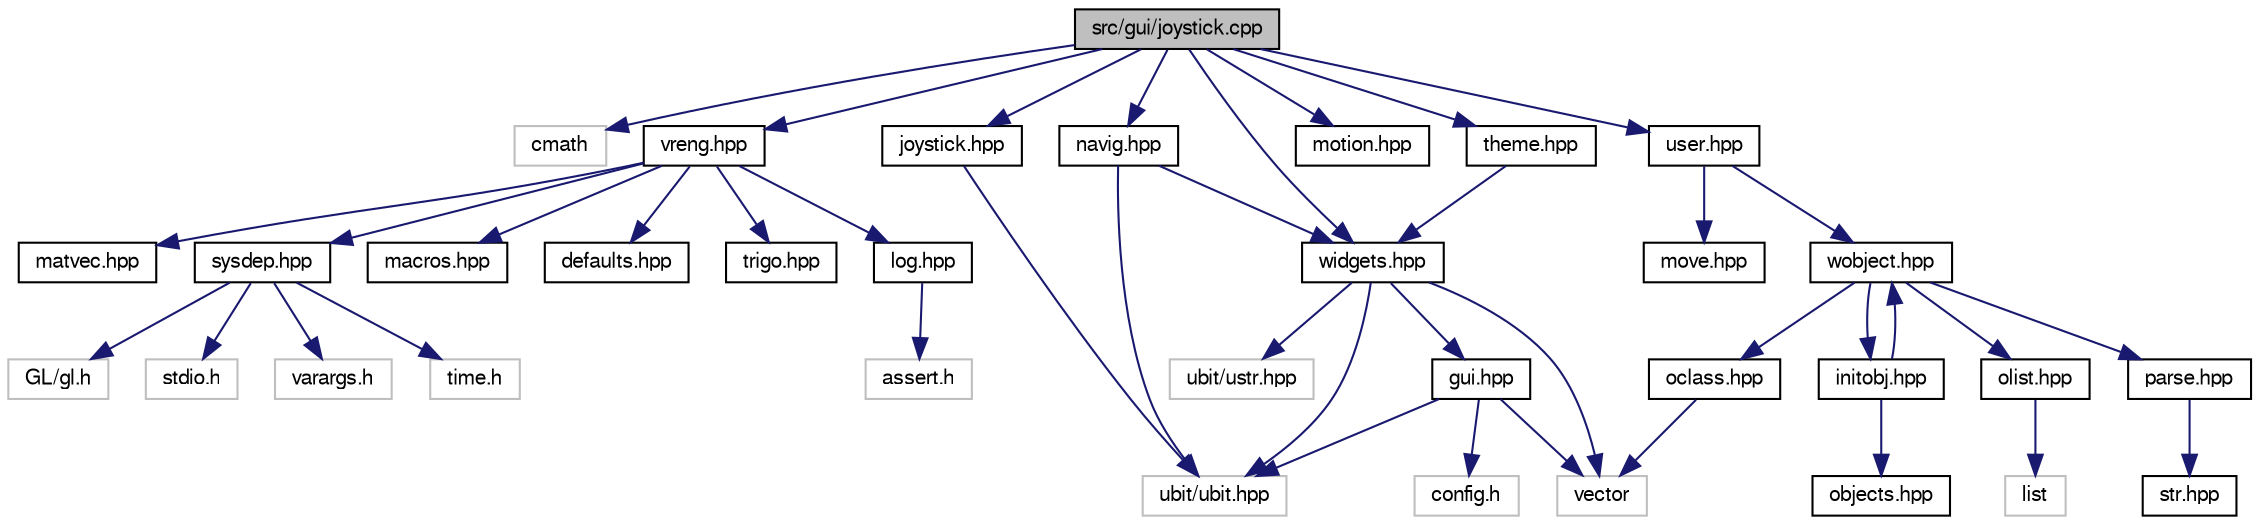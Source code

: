digraph "src/gui/joystick.cpp"
{
 // LATEX_PDF_SIZE
  bgcolor="transparent";
  edge [fontname="FreeSans",fontsize="10",labelfontname="FreeSans",labelfontsize="10"];
  node [fontname="FreeSans",fontsize="10",shape=record];
  Node1 [label="src/gui/joystick.cpp",height=0.2,width=0.4,color="black", fillcolor="grey75", style="filled", fontcolor="black",tooltip=" "];
  Node1 -> Node2 [color="midnightblue",fontsize="10",style="solid",fontname="FreeSans"];
  Node2 [label="cmath",height=0.2,width=0.4,color="grey75",tooltip=" "];
  Node1 -> Node3 [color="midnightblue",fontsize="10",style="solid",fontname="FreeSans"];
  Node3 [label="vreng.hpp",height=0.2,width=0.4,color="black",URL="$a00143.html",tooltip=" "];
  Node3 -> Node4 [color="midnightblue",fontsize="10",style="solid",fontname="FreeSans"];
  Node4 [label="sysdep.hpp",height=0.2,width=0.4,color="black",URL="$a00182.html",tooltip=" "];
  Node4 -> Node5 [color="midnightblue",fontsize="10",style="solid",fontname="FreeSans"];
  Node5 [label="stdio.h",height=0.2,width=0.4,color="grey75",tooltip=" "];
  Node4 -> Node6 [color="midnightblue",fontsize="10",style="solid",fontname="FreeSans"];
  Node6 [label="varargs.h",height=0.2,width=0.4,color="grey75",tooltip=" "];
  Node4 -> Node7 [color="midnightblue",fontsize="10",style="solid",fontname="FreeSans"];
  Node7 [label="time.h",height=0.2,width=0.4,color="grey75",tooltip=" "];
  Node4 -> Node8 [color="midnightblue",fontsize="10",style="solid",fontname="FreeSans"];
  Node8 [label="GL/gl.h",height=0.2,width=0.4,color="grey75",tooltip=" "];
  Node3 -> Node9 [color="midnightblue",fontsize="10",style="solid",fontname="FreeSans"];
  Node9 [label="macros.hpp",height=0.2,width=0.4,color="black",URL="$a00047.html",tooltip=" "];
  Node3 -> Node10 [color="midnightblue",fontsize="10",style="solid",fontname="FreeSans"];
  Node10 [label="defaults.hpp",height=0.2,width=0.4,color="black",URL="$a00014.html",tooltip=" "];
  Node3 -> Node11 [color="midnightblue",fontsize="10",style="solid",fontname="FreeSans"];
  Node11 [label="trigo.hpp",height=0.2,width=0.4,color="black",URL="$a00119.html",tooltip=" "];
  Node3 -> Node12 [color="midnightblue",fontsize="10",style="solid",fontname="FreeSans"];
  Node12 [label="log.hpp",height=0.2,width=0.4,color="black",URL="$a00044.html",tooltip=" "];
  Node12 -> Node13 [color="midnightblue",fontsize="10",style="solid",fontname="FreeSans"];
  Node13 [label="assert.h",height=0.2,width=0.4,color="grey75",tooltip=" "];
  Node3 -> Node14 [color="midnightblue",fontsize="10",style="solid",fontname="FreeSans"];
  Node14 [label="matvec.hpp",height=0.2,width=0.4,color="black",URL="$a00053.html",tooltip=" "];
  Node1 -> Node15 [color="midnightblue",fontsize="10",style="solid",fontname="FreeSans"];
  Node15 [label="widgets.hpp",height=0.2,width=0.4,color="black",URL="$a00263.html",tooltip=" "];
  Node15 -> Node16 [color="midnightblue",fontsize="10",style="solid",fontname="FreeSans"];
  Node16 [label="vector",height=0.2,width=0.4,color="grey75",tooltip=" "];
  Node15 -> Node17 [color="midnightblue",fontsize="10",style="solid",fontname="FreeSans"];
  Node17 [label="ubit/ubit.hpp",height=0.2,width=0.4,color="grey75",tooltip=" "];
  Node15 -> Node18 [color="midnightblue",fontsize="10",style="solid",fontname="FreeSans"];
  Node18 [label="gui.hpp",height=0.2,width=0.4,color="black",URL="$a00209.html",tooltip=" "];
  Node18 -> Node19 [color="midnightblue",fontsize="10",style="solid",fontname="FreeSans"];
  Node19 [label="config.h",height=0.2,width=0.4,color="grey75",tooltip=" "];
  Node18 -> Node16 [color="midnightblue",fontsize="10",style="solid",fontname="FreeSans"];
  Node18 -> Node17 [color="midnightblue",fontsize="10",style="solid",fontname="FreeSans"];
  Node15 -> Node20 [color="midnightblue",fontsize="10",style="solid",fontname="FreeSans"];
  Node20 [label="ubit/ustr.hpp",height=0.2,width=0.4,color="grey75",tooltip=" "];
  Node1 -> Node21 [color="midnightblue",fontsize="10",style="solid",fontname="FreeSans"];
  Node21 [label="joystick.hpp",height=0.2,width=0.4,color="black",URL="$a00215.html",tooltip=" "];
  Node21 -> Node17 [color="midnightblue",fontsize="10",style="solid",fontname="FreeSans"];
  Node1 -> Node22 [color="midnightblue",fontsize="10",style="solid",fontname="FreeSans"];
  Node22 [label="navig.hpp",height=0.2,width=0.4,color="black",URL="$a00233.html",tooltip=" "];
  Node22 -> Node17 [color="midnightblue",fontsize="10",style="solid",fontname="FreeSans"];
  Node22 -> Node15 [color="midnightblue",fontsize="10",style="solid",fontname="FreeSans"];
  Node1 -> Node23 [color="midnightblue",fontsize="10",style="solid",fontname="FreeSans"];
  Node23 [label="motion.hpp",height=0.2,width=0.4,color="black",URL="$a00227.html",tooltip=" "];
  Node1 -> Node24 [color="midnightblue",fontsize="10",style="solid",fontname="FreeSans"];
  Node24 [label="theme.hpp",height=0.2,width=0.4,color="black",URL="$a00257.html",tooltip=" "];
  Node24 -> Node15 [color="midnightblue",fontsize="10",style="solid",fontname="FreeSans"];
  Node1 -> Node25 [color="midnightblue",fontsize="10",style="solid",fontname="FreeSans"];
  Node25 [label="user.hpp",height=0.2,width=0.4,color="black",URL="$a00788.html",tooltip=" "];
  Node25 -> Node26 [color="midnightblue",fontsize="10",style="solid",fontname="FreeSans"];
  Node26 [label="wobject.hpp",height=0.2,width=0.4,color="black",URL="$a00866.html",tooltip=" "];
  Node26 -> Node27 [color="midnightblue",fontsize="10",style="solid",fontname="FreeSans"];
  Node27 [label="oclass.hpp",height=0.2,width=0.4,color="black",URL="$a00626.html",tooltip=" "];
  Node27 -> Node16 [color="midnightblue",fontsize="10",style="solid",fontname="FreeSans"];
  Node26 -> Node28 [color="midnightblue",fontsize="10",style="solid",fontname="FreeSans"];
  Node28 [label="olist.hpp",height=0.2,width=0.4,color="black",URL="$a00632.html",tooltip=" "];
  Node28 -> Node29 [color="midnightblue",fontsize="10",style="solid",fontname="FreeSans"];
  Node29 [label="list",height=0.2,width=0.4,color="grey75",tooltip=" "];
  Node26 -> Node30 [color="midnightblue",fontsize="10",style="solid",fontname="FreeSans"];
  Node30 [label="parse.hpp",height=0.2,width=0.4,color="black",URL="$a00638.html",tooltip=" "];
  Node30 -> Node31 [color="midnightblue",fontsize="10",style="solid",fontname="FreeSans"];
  Node31 [label="str.hpp",height=0.2,width=0.4,color="black",URL="$a00179.html",tooltip=" "];
  Node26 -> Node32 [color="midnightblue",fontsize="10",style="solid",fontname="FreeSans"];
  Node32 [label="initobj.hpp",height=0.2,width=0.4,color="black",URL="$a00554.html",tooltip=" "];
  Node32 -> Node33 [color="midnightblue",fontsize="10",style="solid",fontname="FreeSans"];
  Node33 [label="objects.hpp",height=0.2,width=0.4,color="black",URL="$a00620.html",tooltip=" "];
  Node32 -> Node26 [color="midnightblue",fontsize="10",style="solid",fontname="FreeSans"];
  Node25 -> Node34 [color="midnightblue",fontsize="10",style="solid",fontname="FreeSans"];
  Node34 [label="move.hpp",height=0.2,width=0.4,color="black",URL="$a00596.html",tooltip=" "];
}
